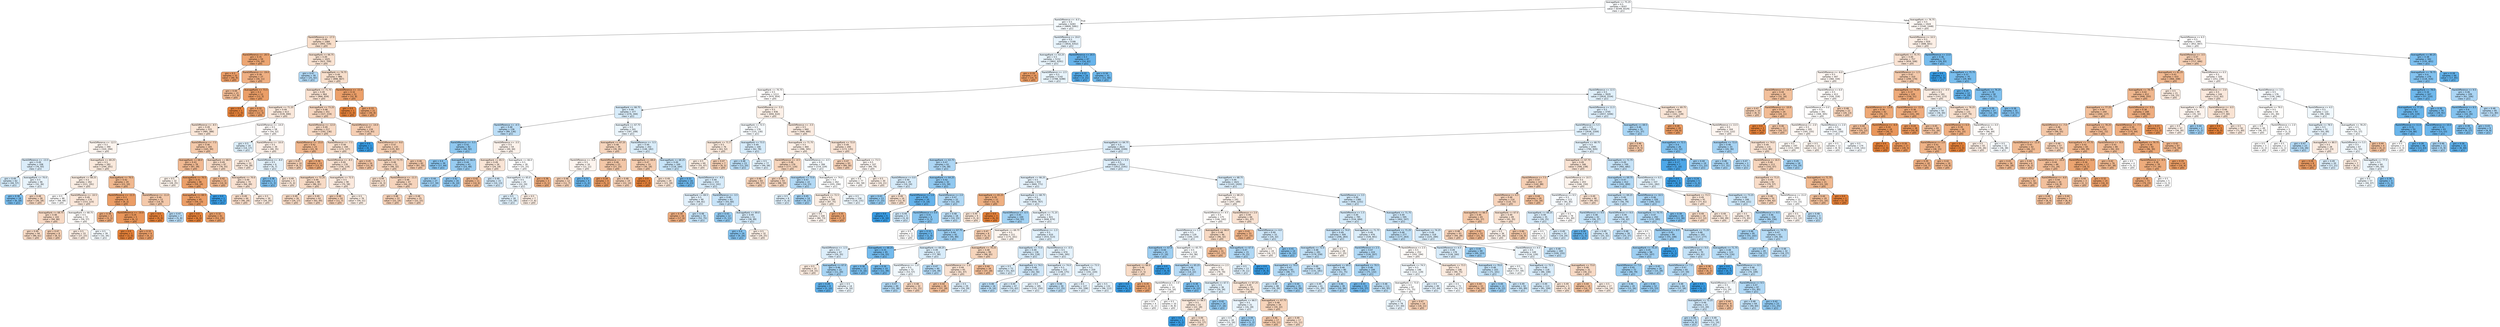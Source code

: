 digraph Tree {
node [shape=box, style="filled, rounded", color="black", fontname="helvetica"] ;
edge [fontname="helvetica"] ;
0 [label="AverageRank <= 75.25\ngini = 0.5\nsamples = 8207\nvalue = [6349, 6529]\nclass = y[1]", fillcolor="#fafcfe"] ;
1 [label="RankDifference <= -6.5\ngini = 0.5\nsamples = 6283\nvalue = [4809, 5081]\nclass = y[1]", fillcolor="#f4fafe"] ;
0 -> 1 [labeldistance=2.5, labelangle=45, headlabel="True"] ;
2 [label="RankDifference <= -17.5\ngini = 0.49\nsamples = 1084\nvalue = [993, 729]\nclass = y[0]", fillcolor="#f8deca"] ;
1 -> 2 ;
3 [label="RankDifference <= -20.5\ngini = 0.35\nsamples = 59\nvalue = [70, 20]\nclass = y[0]", fillcolor="#eca572"] ;
2 -> 3 ;
4 [label="gini = 0.3\nsamples = 32\nvalue = [40, 9]\nclass = y[0]", fillcolor="#eb9d66"] ;
3 -> 4 ;
5 [label="RankDifference <= -19.0\ngini = 0.39\nsamples = 27\nvalue = [30, 11]\nclass = y[0]", fillcolor="#efaf82"] ;
3 -> 5 ;
6 [label="gini = 0.44\nsamples = 15\nvalue = [17, 8]\nclass = y[0]", fillcolor="#f1bc96"] ;
5 -> 6 ;
7 [label="AverageRank <= 73.5\ngini = 0.3\nsamples = 12\nvalue = [13, 3]\nclass = y[0]", fillcolor="#eb9e67"] ;
5 -> 7 ;
8 [label="gini = 0.0\nsamples = 1\nvalue = [1, 0]\nclass = y[0]", fillcolor="#e58139"] ;
7 -> 8 ;
9 [label="gini = 0.32\nsamples = 11\nvalue = [12, 3]\nclass = y[0]", fillcolor="#eca06a"] ;
7 -> 9 ;
10 [label="AverageRank <= 66.75\ngini = 0.49\nsamples = 1025\nvalue = [923, 709]\nclass = y[0]", fillcolor="#f9e2d1"] ;
2 -> 10 ;
11 [label="gini = 0.47\nsamples = 39\nvalue = [25, 42]\nclass = y[1]", fillcolor="#afd7f4"] ;
10 -> 11 ;
12 [label="AverageRank <= 74.75\ngini = 0.49\nsamples = 986\nvalue = [898, 667]\nclass = y[0]", fillcolor="#f8dfcc"] ;
10 -> 12 ;
13 [label="AverageRank <= 71.75\ngini = 0.49\nsamples = 964\nvalue = [866, 659]\nclass = y[0]", fillcolor="#f9e1d0"] ;
12 -> 13 ;
14 [label="AverageRank <= 71.25\ngini = 0.49\nsamples = 613\nvalue = [539, 440]\nclass = y[0]", fillcolor="#fae8db"] ;
13 -> 14 ;
15 [label="RankDifference <= -8.5\ngini = 0.49\nsamples = 555\nvalue = [485, 388]\nclass = y[0]", fillcolor="#fae6d7"] ;
14 -> 15 ;
16 [label="RankDifference <= -12.5\ngini = 0.5\nsamples = 390\nvalue = [320, 294]\nclass = y[0]", fillcolor="#fdf5ef"] ;
15 -> 16 ;
17 [label="RankDifference <= -13.5\ngini = 0.49\nsamples = 108\nvalue = [76, 93]\nclass = y[1]", fillcolor="#dbedfa"] ;
16 -> 17 ;
18 [label="gini = 0.49\nsamples = 62\nvalue = [44, 57]\nclass = y[1]", fillcolor="#d2e9f9"] ;
17 -> 18 ;
19 [label="AverageRank <= 70.0\ngini = 0.5\nsamples = 46\nvalue = [32, 36]\nclass = y[1]", fillcolor="#e9f4fc"] ;
17 -> 19 ;
20 [label="gini = 0.38\nsamples = 18\nvalue = [6, 18]\nclass = y[1]", fillcolor="#7bbeee"] ;
19 -> 20 ;
21 [label="gini = 0.48\nsamples = 28\nvalue = [26, 18]\nclass = y[0]", fillcolor="#f7d8c2"] ;
19 -> 21 ;
22 [label="AverageRank <= 69.25\ngini = 0.5\nsamples = 282\nvalue = [244, 201]\nclass = y[0]", fillcolor="#fae9dc"] ;
16 -> 22 ;
23 [label="AverageRank <= 68.25\ngini = 0.5\nsamples = 262\nvalue = [221, 191]\nclass = y[0]", fillcolor="#fbeee4"] ;
22 -> 23 ;
24 [label="gini = 0.5\nsamples = 88\nvalue = [68, 68]\nclass = y[0]", fillcolor="#ffffff"] ;
23 -> 24 ;
25 [label="RankDifference <= -10.5\ngini = 0.49\nsamples = 174\nvalue = [153, 123]\nclass = y[0]", fillcolor="#fae6d8"] ;
23 -> 25 ;
26 [label="AverageRank <= 68.75\ngini = 0.48\nsamples = 102\nvalue = [94, 66]\nclass = y[0]", fillcolor="#f7d9c4"] ;
25 -> 26 ;
27 [label="gini = 0.49\nsamples = 94\nvalue = [86, 61]\nclass = y[0]", fillcolor="#f7dac5"] ;
26 -> 27 ;
28 [label="gini = 0.47\nsamples = 8\nvalue = [8, 5]\nclass = y[0]", fillcolor="#f5d0b5"] ;
26 -> 28 ;
29 [label="AverageRank <= 68.75\ngini = 0.5\nsamples = 72\nvalue = [59, 57]\nclass = y[0]", fillcolor="#fefbf8"] ;
25 -> 29 ;
30 [label="gini = 0.5\nsamples = 33\nvalue = [27, 23]\nclass = y[0]", fillcolor="#fbece2"] ;
29 -> 30 ;
31 [label="gini = 0.5\nsamples = 39\nvalue = [32, 34]\nclass = y[1]", fillcolor="#f3f9fd"] ;
29 -> 31 ;
32 [label="AverageRank <= 70.5\ngini = 0.42\nsamples = 20\nvalue = [23, 10]\nclass = y[0]", fillcolor="#f0b88f"] ;
22 -> 32 ;
33 [label="RankDifference <= -11.5\ngini = 0.3\nsamples = 8\nvalue = [9, 2]\nclass = y[0]", fillcolor="#eb9d65"] ;
32 -> 33 ;
34 [label="gini = 0.38\nsamples = 3\nvalue = [3, 1]\nclass = y[0]", fillcolor="#eeab7b"] ;
33 -> 34 ;
35 [label="RankDifference <= -10.0\ngini = 0.24\nsamples = 5\nvalue = [6, 1]\nclass = y[0]", fillcolor="#e9965a"] ;
33 -> 35 ;
36 [label="gini = 0.0\nsamples = 1\nvalue = [2, 0]\nclass = y[0]", fillcolor="#e58139"] ;
35 -> 36 ;
37 [label="gini = 0.32\nsamples = 4\nvalue = [4, 1]\nclass = y[0]", fillcolor="#eca06a"] ;
35 -> 37 ;
38 [label="RankDifference <= -11.0\ngini = 0.46\nsamples = 12\nvalue = [14, 8]\nclass = y[0]", fillcolor="#f4c9aa"] ;
32 -> 38 ;
39 [label="gini = 0.0\nsamples = 5\nvalue = [9, 0]\nclass = y[0]", fillcolor="#e58139"] ;
38 -> 39 ;
40 [label="gini = 0.47\nsamples = 7\nvalue = [5, 8]\nclass = y[1]", fillcolor="#b5daf5"] ;
38 -> 40 ;
41 [label="RankDifference <= -7.5\ngini = 0.46\nsamples = 165\nvalue = [165, 94]\nclass = y[0]", fillcolor="#f4c9aa"] ;
15 -> 41 ;
42 [label="AverageRank <= 68.0\ngini = 0.43\nsamples = 78\nvalue = [87, 39]\nclass = y[0]", fillcolor="#f1b992"] ;
41 -> 42 ;
43 [label="gini = 0.5\nsamples = 32\nvalue = [28, 25]\nclass = y[0]", fillcolor="#fcf2ea"] ;
42 -> 43 ;
44 [label="AverageRank <= 70.5\ngini = 0.31\nsamples = 46\nvalue = [59, 14]\nclass = y[0]", fillcolor="#eb9f68"] ;
42 -> 44 ;
45 [label="AverageRank <= 69.5\ngini = 0.3\nsamples = 45\nvalue = [59, 13]\nclass = y[0]", fillcolor="#eb9d65"] ;
44 -> 45 ;
46 [label="gini = 0.0\nsamples = 4\nvalue = [6, 0]\nclass = y[0]", fillcolor="#e58139"] ;
45 -> 46 ;
47 [label="gini = 0.32\nsamples = 41\nvalue = [53, 13]\nclass = y[0]", fillcolor="#eba06a"] ;
45 -> 47 ;
48 [label="gini = 0.0\nsamples = 1\nvalue = [0, 1]\nclass = y[1]", fillcolor="#399de5"] ;
44 -> 48 ;
49 [label="AverageRank <= 68.5\ngini = 0.49\nsamples = 87\nvalue = [78, 55]\nclass = y[0]", fillcolor="#f7dac5"] ;
41 -> 49 ;
50 [label="gini = 0.42\nsamples = 13\nvalue = [14, 6]\nclass = y[0]", fillcolor="#f0b78e"] ;
49 -> 50 ;
51 [label="AverageRank <= 70.0\ngini = 0.49\nsamples = 74\nvalue = [64, 49]\nclass = y[0]", fillcolor="#f9e1d1"] ;
49 -> 51 ;
52 [label="gini = 0.49\nsamples = 44\nvalue = [40, 29]\nclass = y[0]", fillcolor="#f8dcc9"] ;
51 -> 52 ;
53 [label="gini = 0.5\nsamples = 30\nvalue = [24, 20]\nclass = y[0]", fillcolor="#fbeade"] ;
51 -> 53 ;
54 [label="RankDifference <= -14.0\ngini = 0.5\nsamples = 58\nvalue = [54, 52]\nclass = y[0]", fillcolor="#fefaf8"] ;
14 -> 54 ;
55 [label="gini = 0.5\nsamples = 19\nvalue = [14, 17]\nclass = y[1]", fillcolor="#dceefa"] ;
54 -> 55 ;
56 [label="RankDifference <= -10.0\ngini = 0.5\nsamples = 39\nvalue = [40, 35]\nclass = y[0]", fillcolor="#fcefe6"] ;
54 -> 56 ;
57 [label="gini = 0.5\nsamples = 33\nvalue = [34, 28]\nclass = y[0]", fillcolor="#fae9dc"] ;
56 -> 57 ;
58 [label="RankDifference <= -8.0\ngini = 0.5\nsamples = 6\nvalue = [6, 7]\nclass = y[1]", fillcolor="#e3f1fb"] ;
56 -> 58 ;
59 [label="gini = 0.38\nsamples = 2\nvalue = [1, 3]\nclass = y[1]", fillcolor="#7bbeee"] ;
58 -> 59 ;
60 [label="gini = 0.49\nsamples = 4\nvalue = [5, 4]\nclass = y[0]", fillcolor="#fae6d7"] ;
58 -> 60 ;
61 [label="AverageRank <= 73.25\ngini = 0.48\nsamples = 351\nvalue = [327, 219]\nclass = y[0]", fillcolor="#f6d5be"] ;
13 -> 61 ;
62 [label="RankDifference <= -12.0\ngini = 0.49\nsamples = 217\nvalue = [192, 136]\nclass = y[0]", fillcolor="#f7dac5"] ;
61 -> 62 ;
63 [label="RankDifference <= -15.0\ngini = 0.42\nsamples = 23\nvalue = [21, 9]\nclass = y[0]", fillcolor="#f0b78e"] ;
62 -> 63 ;
64 [label="gini = 0.47\nsamples = 10\nvalue = [8, 5]\nclass = y[0]", fillcolor="#f5d0b5"] ;
63 -> 64 ;
65 [label="gini = 0.36\nsamples = 13\nvalue = [13, 4]\nclass = y[0]", fillcolor="#eda876"] ;
63 -> 65 ;
66 [label="RankDifference <= -7.5\ngini = 0.49\nsamples = 194\nvalue = [171, 127]\nclass = y[0]", fillcolor="#f8dfcc"] ;
62 -> 66 ;
67 [label="RankDifference <= -8.5\ngini = 0.49\nsamples = 178\nvalue = [156, 119]\nclass = y[0]", fillcolor="#f9e1d0"] ;
66 -> 67 ;
68 [label="AverageRank <= 72.25\ngini = 0.49\nsamples = 88\nvalue = [86, 61]\nclass = y[0]", fillcolor="#f7dac5"] ;
67 -> 68 ;
69 [label="gini = 0.49\nsamples = 26\nvalue = [24, 17]\nclass = y[0]", fillcolor="#f7dac5"] ;
68 -> 69 ;
70 [label="gini = 0.49\nsamples = 62\nvalue = [62, 44]\nclass = y[0]", fillcolor="#f7dac6"] ;
68 -> 70 ;
71 [label="AverageRank <= 72.5\ngini = 0.5\nsamples = 90\nvalue = [70, 58]\nclass = y[0]", fillcolor="#fbe9dd"] ;
67 -> 71 ;
72 [label="gini = 0.48\nsamples = 14\nvalue = [11, 7]\nclass = y[0]", fillcolor="#f6d1b7"] ;
71 -> 72 ;
73 [label="gini = 0.5\nsamples = 76\nvalue = [59, 51]\nclass = y[0]", fillcolor="#fbeee4"] ;
71 -> 73 ;
74 [label="gini = 0.45\nsamples = 16\nvalue = [15, 8]\nclass = y[0]", fillcolor="#f3c4a3"] ;
66 -> 74 ;
75 [label="RankDifference <= -14.0\ngini = 0.47\nsamples = 134\nvalue = [135, 83]\nclass = y[0]", fillcolor="#f5ceb3"] ;
61 -> 75 ;
76 [label="gini = 0.0\nsamples = 1\nvalue = [0, 1]\nclass = y[1]", fillcolor="#399de5"] ;
75 -> 76 ;
77 [label="RankDifference <= -9.0\ngini = 0.47\nsamples = 133\nvalue = [135, 82]\nclass = y[0]", fillcolor="#f5ceb1"] ;
75 -> 77 ;
78 [label="AverageRank <= 73.75\ngini = 0.48\nsamples = 51\nvalue = [48, 32]\nclass = y[0]", fillcolor="#f6d5bd"] ;
77 -> 78 ;
79 [label="gini = 0.49\nsamples = 4\nvalue = [4, 3]\nclass = y[0]", fillcolor="#f8e0ce"] ;
78 -> 79 ;
80 [label="RankDifference <= -11.5\ngini = 0.48\nsamples = 47\nvalue = [44, 29]\nclass = y[0]", fillcolor="#f6d4bc"] ;
78 -> 80 ;
81 [label="gini = 0.48\nsamples = 22\nvalue = [22, 14]\nclass = y[0]", fillcolor="#f6d1b7"] ;
80 -> 81 ;
82 [label="gini = 0.48\nsamples = 25\nvalue = [22, 15]\nclass = y[0]", fillcolor="#f7d7c0"] ;
80 -> 82 ;
83 [label="gini = 0.46\nsamples = 82\nvalue = [87, 50]\nclass = y[0]", fillcolor="#f4c9ab"] ;
77 -> 83 ;
84 [label="RankDifference <= -11.0\ngini = 0.32\nsamples = 22\nvalue = [32, 8]\nclass = y[0]", fillcolor="#eca06a"] ;
12 -> 84 ;
85 [label="gini = 0.0\nsamples = 1\nvalue = [2, 0]\nclass = y[0]", fillcolor="#e58139"] ;
84 -> 85 ;
86 [label="gini = 0.33\nsamples = 21\nvalue = [30, 8]\nclass = y[0]", fillcolor="#eca36e"] ;
84 -> 86 ;
87 [label="RankDifference <= 19.0\ngini = 0.5\nsamples = 5199\nvalue = [3816, 4352]\nclass = y[1]", fillcolor="#e7f3fc"] ;
1 -> 87 ;
88 [label="AverageRank <= 63.25\ngini = 0.5\nsamples = 5152\nvalue = [3802, 4291]\nclass = y[1]", fillcolor="#e8f4fc"] ;
87 -> 88 ;
89 [label="gini = 0.29\nsamples = 10\nvalue = [14, 3]\nclass = y[0]", fillcolor="#eb9c63"] ;
88 -> 89 ;
90 [label="RankDifference <= -2.5\ngini = 0.5\nsamples = 5142\nvalue = [3788, 4288]\nclass = y[1]", fillcolor="#e8f4fc"] ;
88 -> 90 ;
91 [label="AverageRank <= 70.75\ngini = 0.5\nsamples = 1213\nvalue = [970, 954]\nclass = y[0]", fillcolor="#fffdfc"] ;
90 -> 91 ;
92 [label="AverageRank <= 66.75\ngini = 0.49\nsamples = 377\nvalue = [276, 344]\nclass = y[1]", fillcolor="#d8ecfa"] ;
91 -> 92 ;
93 [label="RankDifference <= -4.5\ngini = 0.48\nsamples = 136\nvalue = [89, 136]\nclass = y[1]", fillcolor="#bbddf6"] ;
92 -> 93 ;
94 [label="RankDifference <= -5.5\ngini = 0.42\nsamples = 82\nvalue = [40, 92]\nclass = y[1]", fillcolor="#8fc8f0"] ;
93 -> 94 ;
95 [label="gini = 0.4\nsamples = 39\nvalue = [17, 44]\nclass = y[1]", fillcolor="#86c3ef"] ;
94 -> 95 ;
96 [label="AverageRank <= 66.0\ngini = 0.44\nsamples = 43\nvalue = [23, 48]\nclass = y[1]", fillcolor="#98ccf1"] ;
94 -> 96 ;
97 [label="gini = 0.44\nsamples = 27\nvalue = [17, 34]\nclass = y[1]", fillcolor="#9ccef2"] ;
96 -> 97 ;
98 [label="gini = 0.42\nsamples = 16\nvalue = [6, 14]\nclass = y[1]", fillcolor="#8ec7f0"] ;
96 -> 98 ;
99 [label="RankDifference <= -3.5\ngini = 0.5\nsamples = 54\nvalue = [49, 44]\nclass = y[0]", fillcolor="#fcf2eb"] ;
93 -> 99 ;
100 [label="AverageRank <= 65.5\ngini = 0.49\nsamples = 26\nvalue = [24, 19]\nclass = y[0]", fillcolor="#fae5d6"] ;
99 -> 100 ;
101 [label="gini = 0.42\nsamples = 11\nvalue = [14, 6]\nclass = y[0]", fillcolor="#f0b78e"] ;
100 -> 101 ;
102 [label="gini = 0.49\nsamples = 15\nvalue = [10, 13]\nclass = y[1]", fillcolor="#d1e8f9"] ;
100 -> 102 ;
103 [label="AverageRank <= 66.0\ngini = 0.5\nsamples = 28\nvalue = [25, 25]\nclass = y[0]", fillcolor="#ffffff"] ;
99 -> 103 ;
104 [label="AverageRank <= 65.0\ngini = 0.5\nsamples = 25\nvalue = [22, 24]\nclass = y[1]", fillcolor="#eff7fd"] ;
103 -> 104 ;
105 [label="gini = 0.5\nsamples = 18\nvalue = [15, 18]\nclass = y[1]", fillcolor="#deeffb"] ;
104 -> 105 ;
106 [label="gini = 0.5\nsamples = 7\nvalue = [7, 6]\nclass = y[0]", fillcolor="#fbede3"] ;
104 -> 106 ;
107 [label="gini = 0.38\nsamples = 3\nvalue = [3, 1]\nclass = y[0]", fillcolor="#eeab7b"] ;
103 -> 107 ;
108 [label="AverageRank <= 67.75\ngini = 0.5\nsamples = 241\nvalue = [187, 208]\nclass = y[1]", fillcolor="#ebf5fc"] ;
92 -> 108 ;
109 [label="AverageRank <= 67.25\ngini = 0.48\nsamples = 39\nvalue = [39, 26]\nclass = y[0]", fillcolor="#f6d5bd"] ;
108 -> 109 ;
110 [label="RankDifference <= -5.0\ngini = 0.5\nsamples = 16\nvalue = [12, 11]\nclass = y[0]", fillcolor="#fdf5ef"] ;
109 -> 110 ;
111 [label="gini = 0.48\nsamples = 12\nvalue = [11, 7]\nclass = y[0]", fillcolor="#f6d1b7"] ;
110 -> 111 ;
112 [label="gini = 0.32\nsamples = 4\nvalue = [1, 4]\nclass = y[1]", fillcolor="#6ab6ec"] ;
110 -> 112 ;
113 [label="RankDifference <= -4.0\ngini = 0.46\nsamples = 23\nvalue = [27, 15]\nclass = y[0]", fillcolor="#f3c7a7"] ;
109 -> 113 ;
114 [label="gini = 0.28\nsamples = 4\nvalue = [5, 1]\nclass = y[0]", fillcolor="#ea9a61"] ;
113 -> 114 ;
115 [label="gini = 0.48\nsamples = 19\nvalue = [22, 14]\nclass = y[0]", fillcolor="#f6d1b7"] ;
113 -> 115 ;
116 [label="RankDifference <= -5.5\ngini = 0.49\nsamples = 202\nvalue = [148, 182]\nclass = y[1]", fillcolor="#daedfa"] ;
108 -> 116 ;
117 [label="AverageRank <= 69.0\ngini = 0.47\nsamples = 33\nvalue = [30, 18]\nclass = y[0]", fillcolor="#f5cdb0"] ;
116 -> 117 ;
118 [label="gini = 0.0\nsamples = 4\nvalue = [7, 0]\nclass = y[0]", fillcolor="#e58139"] ;
117 -> 118 ;
119 [label="gini = 0.49\nsamples = 29\nvalue = [23, 18]\nclass = y[0]", fillcolor="#f9e4d4"] ;
117 -> 119 ;
120 [label="AverageRank <= 68.25\ngini = 0.49\nsamples = 169\nvalue = [118, 164]\nclass = y[1]", fillcolor="#c7e4f8"] ;
116 -> 120 ;
121 [label="gini = 0.33\nsamples = 16\nvalue = [6, 23]\nclass = y[1]", fillcolor="#6db7ec"] ;
120 -> 121 ;
122 [label="RankDifference <= -4.5\ngini = 0.49\nsamples = 153\nvalue = [112, 141]\nclass = y[1]", fillcolor="#d6ebfa"] ;
120 -> 122 ;
123 [label="AverageRank <= 69.5\ngini = 0.5\nsamples = 90\nvalue = [69, 81]\nclass = y[1]", fillcolor="#e2f0fb"] ;
122 -> 123 ;
124 [label="gini = 0.39\nsamples = 16\nvalue = [17, 6]\nclass = y[0]", fillcolor="#eead7f"] ;
123 -> 124 ;
125 [label="gini = 0.48\nsamples = 74\nvalue = [52, 75]\nclass = y[1]", fillcolor="#c2e1f7"] ;
123 -> 125 ;
126 [label="RankDifference <= -3.5\ngini = 0.49\nsamples = 63\nvalue = [43, 60]\nclass = y[1]", fillcolor="#c7e3f8"] ;
122 -> 126 ;
127 [label="gini = 0.43\nsamples = 12\nvalue = [5, 11]\nclass = y[1]", fillcolor="#93caf1"] ;
126 -> 127 ;
128 [label="AverageRank <= 69.0\ngini = 0.49\nsamples = 51\nvalue = [38, 49]\nclass = y[1]", fillcolor="#d3e9f9"] ;
126 -> 128 ;
129 [label="gini = 0.4\nsamples = 19\nvalue = [9, 24]\nclass = y[1]", fillcolor="#83c2ef"] ;
128 -> 129 ;
130 [label="gini = 0.5\nsamples = 32\nvalue = [29, 25]\nclass = y[0]", fillcolor="#fbeee4"] ;
128 -> 130 ;
131 [label="RankDifference <= -5.5\ngini = 0.5\nsamples = 836\nvalue = [694, 610]\nclass = y[0]", fillcolor="#fcf0e7"] ;
91 -> 131 ;
132 [label="AverageRank <= 72.5\ngini = 0.5\nsamples = 176\nvalue = [125, 130]\nclass = y[1]", fillcolor="#f7fbfe"] ;
131 -> 132 ;
133 [label="AverageRank <= 71.5\ngini = 0.5\nsamples = 76\nvalue = [63, 52]\nclass = y[0]", fillcolor="#fae9dc"] ;
132 -> 133 ;
134 [label="gini = 0.5\nsamples = 69\nvalue = [55, 47]\nclass = y[0]", fillcolor="#fbede2"] ;
133 -> 134 ;
135 [label="gini = 0.47\nsamples = 7\nvalue = [8, 5]\nclass = y[0]", fillcolor="#f5d0b5"] ;
133 -> 135 ;
136 [label="AverageRank <= 73.5\ngini = 0.49\nsamples = 100\nvalue = [62, 78]\nclass = y[1]", fillcolor="#d6ebfa"] ;
132 -> 136 ;
137 [label="gini = 0.48\nsamples = 23\nvalue = [13, 20]\nclass = y[1]", fillcolor="#baddf6"] ;
136 -> 137 ;
138 [label="gini = 0.5\nsamples = 77\nvalue = [49, 58]\nclass = y[1]", fillcolor="#e0f0fb"] ;
136 -> 138 ;
139 [label="RankDifference <= -3.5\ngini = 0.5\nsamples = 660\nvalue = [569, 480]\nclass = y[0]", fillcolor="#fbebe0"] ;
131 -> 139 ;
140 [label="AverageRank <= 71.75\ngini = 0.5\nsamples = 460\nvalue = [396, 345]\nclass = y[0]", fillcolor="#fcefe5"] ;
139 -> 140 ;
141 [label="RankDifference <= -4.5\ngini = 0.48\nsamples = 176\nvalue = [177, 116]\nclass = y[0]", fillcolor="#f6d4bb"] ;
140 -> 141 ;
142 [label="gini = 0.48\nsamples = 83\nvalue = [89, 57]\nclass = y[0]", fillcolor="#f6d2b8"] ;
141 -> 142 ;
143 [label="gini = 0.48\nsamples = 93\nvalue = [88, 59]\nclass = y[0]", fillcolor="#f6d5be"] ;
141 -> 143 ;
144 [label="RankDifference <= -4.5\ngini = 0.5\nsamples = 284\nvalue = [219, 229]\nclass = y[1]", fillcolor="#f6fbfe"] ;
140 -> 144 ;
145 [label="AverageRank <= 73.0\ngini = 0.47\nsamples = 22\nvalue = [14, 23]\nclass = y[1]", fillcolor="#b2d9f5"] ;
144 -> 145 ;
146 [label="gini = 0.5\nsamples = 8\nvalue = [5, 6]\nclass = y[1]", fillcolor="#deeffb"] ;
145 -> 146 ;
147 [label="gini = 0.45\nsamples = 14\nvalue = [9, 17]\nclass = y[1]", fillcolor="#a2d1f3"] ;
145 -> 147 ;
148 [label="AverageRank <= 74.0\ngini = 0.5\nsamples = 262\nvalue = [205, 206]\nclass = y[1]", fillcolor="#feffff"] ;
144 -> 148 ;
149 [label="AverageRank <= 72.5\ngini = 0.5\nsamples = 106\nvalue = [87, 75]\nclass = y[0]", fillcolor="#fbeee4"] ;
148 -> 149 ;
150 [label="gini = 0.5\nsamples = 100\nvalue = [80, 73]\nclass = y[0]", fillcolor="#fdf4ee"] ;
149 -> 150 ;
151 [label="gini = 0.35\nsamples = 6\nvalue = [7, 2]\nclass = y[0]", fillcolor="#eca572"] ;
149 -> 151 ;
152 [label="gini = 0.5\nsamples = 156\nvalue = [118, 131]\nclass = y[1]", fillcolor="#ebf5fc"] ;
148 -> 152 ;
153 [label="AverageRank <= 72.0\ngini = 0.49\nsamples = 200\nvalue = [173, 135]\nclass = y[0]", fillcolor="#f9e3d4"] ;
139 -> 153 ;
154 [label="gini = 0.47\nsamples = 93\nvalue = [89, 56]\nclass = y[0]", fillcolor="#f5d0b6"] ;
153 -> 154 ;
155 [label="AverageRank <= 73.5\ngini = 0.5\nsamples = 107\nvalue = [84, 79]\nclass = y[0]", fillcolor="#fdf7f3"] ;
153 -> 155 ;
156 [label="gini = 0.5\nsamples = 77\nvalue = [60, 58]\nclass = y[0]", fillcolor="#fefbf8"] ;
155 -> 156 ;
157 [label="gini = 0.5\nsamples = 30\nvalue = [24, 21]\nclass = y[0]", fillcolor="#fcefe6"] ;
155 -> 157 ;
158 [label="RankDifference <= 12.5\ngini = 0.5\nsamples = 3929\nvalue = [2818, 3334]\nclass = y[1]", fillcolor="#e0f0fb"] ;
90 -> 158 ;
159 [label="RankDifference <= 11.5\ngini = 0.5\nsamples = 3745\nvalue = [2657, 3206]\nclass = y[1]", fillcolor="#ddeefb"] ;
158 -> 159 ;
160 [label="RankDifference <= 5.5\ngini = 0.5\nsamples = 3710\nvalue = [2636, 3169]\nclass = y[1]", fillcolor="#deeffb"] ;
159 -> 160 ;
161 [label="AverageRank <= 64.75\ngini = 0.5\nsamples = 2615\nvalue = [1846, 2249]\nclass = y[1]", fillcolor="#dcedfa"] ;
160 -> 161 ;
162 [label="AverageRank <= 63.75\ngini = 0.47\nsamples = 61\nvalue = [34, 58]\nclass = y[1]", fillcolor="#add6f4"] ;
161 -> 162 ;
163 [label="RankDifference <= 0.0\ngini = 0.49\nsamples = 29\nvalue = [19, 24]\nclass = y[1]", fillcolor="#d6ebfa"] ;
162 -> 163 ;
164 [label="gini = 0.43\nsamples = 13\nvalue = [7, 15]\nclass = y[1]", fillcolor="#95cbf1"] ;
163 -> 164 ;
165 [label="gini = 0.49\nsamples = 16\nvalue = [12, 9]\nclass = y[0]", fillcolor="#f8e0ce"] ;
163 -> 165 ;
166 [label="AverageRank <= 64.25\ngini = 0.42\nsamples = 32\nvalue = [15, 34]\nclass = y[1]", fillcolor="#90c8f0"] ;
162 -> 166 ;
167 [label="RankDifference <= 1.0\ngini = 0.29\nsamples = 10\nvalue = [3, 14]\nclass = y[1]", fillcolor="#63b2eb"] ;
166 -> 167 ;
168 [label="gini = 0.0\nsamples = 5\nvalue = [0, 10]\nclass = y[1]", fillcolor="#399de5"] ;
167 -> 168 ;
169 [label="gini = 0.49\nsamples = 5\nvalue = [3, 4]\nclass = y[1]", fillcolor="#cee6f8"] ;
167 -> 169 ;
170 [label="RankDifference <= 2.0\ngini = 0.47\nsamples = 22\nvalue = [12, 20]\nclass = y[1]", fillcolor="#b0d8f5"] ;
166 -> 170 ;
171 [label="RankDifference <= 0.0\ngini = 0.41\nsamples = 4\nvalue = [2, 5]\nclass = y[1]", fillcolor="#88c4ef"] ;
170 -> 171 ;
172 [label="gini = 0.5\nsamples = 2\nvalue = [1, 1]\nclass = y[0]", fillcolor="#ffffff"] ;
171 -> 172 ;
173 [label="gini = 0.32\nsamples = 2\nvalue = [1, 4]\nclass = y[1]", fillcolor="#6ab6ec"] ;
171 -> 173 ;
174 [label="gini = 0.48\nsamples = 18\nvalue = [10, 15]\nclass = y[1]", fillcolor="#bddef6"] ;
170 -> 174 ;
175 [label="RankDifference <= 0.5\ngini = 0.5\nsamples = 2554\nvalue = [1812, 2191]\nclass = y[1]", fillcolor="#ddeefb"] ;
161 -> 175 ;
176 [label="AverageRank <= 66.25\ngini = 0.5\nsamples = 933\nvalue = [669, 771]\nclass = y[1]", fillcolor="#e5f2fc"] ;
175 -> 176 ;
177 [label="AverageRank <= 65.25\ngini = 0.39\nsamples = 12\nvalue = [11, 4]\nclass = y[0]", fillcolor="#eeaf81"] ;
176 -> 177 ;
178 [label="gini = 0.49\nsamples = 9\nvalue = [5, 4]\nclass = y[0]", fillcolor="#fae6d7"] ;
177 -> 178 ;
179 [label="gini = 0.0\nsamples = 3\nvalue = [6, 0]\nclass = y[0]", fillcolor="#e58139"] ;
177 -> 179 ;
180 [label="AverageRank <= 68.75\ngini = 0.5\nsamples = 921\nvalue = [658, 767]\nclass = y[1]", fillcolor="#e3f1fb"] ;
176 -> 180 ;
181 [label="RankDifference <= -0.5\ngini = 0.45\nsamples = 100\nvalue = [50, 93]\nclass = y[1]", fillcolor="#a3d2f3"] ;
180 -> 181 ;
182 [label="AverageRank <= 67.75\ngini = 0.44\nsamples = 92\nvalue = [45, 90]\nclass = y[1]", fillcolor="#9ccef2"] ;
181 -> 182 ;
183 [label="RankDifference <= -1.5\ngini = 0.5\nsamples = 47\nvalue = [29, 35]\nclass = y[1]", fillcolor="#ddeefb"] ;
182 -> 183 ;
184 [label="gini = 0.5\nsamples = 25\nvalue = [18, 15]\nclass = y[0]", fillcolor="#fbeade"] ;
183 -> 184 ;
185 [label="AverageRank <= 67.0\ngini = 0.46\nsamples = 22\nvalue = [11, 20]\nclass = y[1]", fillcolor="#a6d3f3"] ;
183 -> 185 ;
186 [label="gini = 0.28\nsamples = 8\nvalue = [2, 10]\nclass = y[1]", fillcolor="#61b1ea"] ;
185 -> 186 ;
187 [label="gini = 0.5\nsamples = 14\nvalue = [9, 10]\nclass = y[1]", fillcolor="#ebf5fc"] ;
185 -> 187 ;
188 [label="AverageRank <= 68.25\ngini = 0.35\nsamples = 45\nvalue = [16, 55]\nclass = y[1]", fillcolor="#73baed"] ;
182 -> 188 ;
189 [label="gini = 0.36\nsamples = 12\nvalue = [5, 16]\nclass = y[1]", fillcolor="#77bced"] ;
188 -> 189 ;
190 [label="gini = 0.34\nsamples = 33\nvalue = [11, 39]\nclass = y[1]", fillcolor="#71b9ec"] ;
188 -> 190 ;
191 [label="gini = 0.47\nsamples = 8\nvalue = [5, 3]\nclass = y[0]", fillcolor="#f5cdb0"] ;
181 -> 191 ;
192 [label="AverageRank <= 71.25\ngini = 0.5\nsamples = 821\nvalue = [608, 674]\nclass = y[1]", fillcolor="#ecf5fc"] ;
180 -> 192 ;
193 [label="AverageRank <= 69.75\ngini = 0.5\nsamples = 211\nvalue = [175, 161]\nclass = y[0]", fillcolor="#fdf5ef"] ;
192 -> 193 ;
194 [label="AverageRank <= 69.25\ngini = 0.49\nsamples = 112\nvalue = [77, 96]\nclass = y[1]", fillcolor="#d8ecfa"] ;
193 -> 194 ;
195 [label="RankDifference <= -1.0\ngini = 0.5\nsamples = 72\nvalue = [53, 57]\nclass = y[1]", fillcolor="#f1f8fd"] ;
194 -> 195 ;
196 [label="gini = 0.47\nsamples = 40\nvalue = [22, 36]\nclass = y[1]", fillcolor="#b2d9f5"] ;
195 -> 196 ;
197 [label="gini = 0.48\nsamples = 32\nvalue = [31, 21]\nclass = y[0]", fillcolor="#f7d6bf"] ;
195 -> 197 ;
198 [label="gini = 0.47\nsamples = 40\nvalue = [24, 39]\nclass = y[1]", fillcolor="#b3d9f5"] ;
194 -> 198 ;
199 [label="AverageRank <= 70.25\ngini = 0.48\nsamples = 99\nvalue = [98, 65]\nclass = y[0]", fillcolor="#f6d5bc"] ;
193 -> 199 ;
200 [label="RankDifference <= -1.0\ngini = 0.49\nsamples = 65\nvalue = [61, 47]\nclass = y[0]", fillcolor="#f9e2d2"] ;
199 -> 200 ;
201 [label="gini = 0.44\nsamples = 36\nvalue = [37, 18]\nclass = y[0]", fillcolor="#f2be99"] ;
200 -> 201 ;
202 [label="gini = 0.5\nsamples = 29\nvalue = [24, 29]\nclass = y[1]", fillcolor="#ddeefb"] ;
200 -> 202 ;
203 [label="gini = 0.44\nsamples = 34\nvalue = [37, 18]\nclass = y[0]", fillcolor="#f2be99"] ;
199 -> 203 ;
204 [label="RankDifference <= -1.5\ngini = 0.5\nsamples = 610\nvalue = [433, 513]\nclass = y[1]", fillcolor="#e0f0fb"] ;
192 -> 204 ;
205 [label="AverageRank <= 73.0\ngini = 0.49\nsamples = 136\nvalue = [93, 118]\nclass = y[1]", fillcolor="#d5eaf9"] ;
204 -> 205 ;
206 [label="gini = 0.5\nsamples = 73\nvalue = [51, 62]\nclass = y[1]", fillcolor="#dceefa"] ;
205 -> 206 ;
207 [label="AverageRank <= 74.5\ngini = 0.49\nsamples = 63\nvalue = [42, 56]\nclass = y[1]", fillcolor="#cee6f8"] ;
205 -> 207 ;
208 [label="gini = 0.48\nsamples = 16\nvalue = [9, 14]\nclass = y[1]", fillcolor="#b8dcf6"] ;
207 -> 208 ;
209 [label="gini = 0.49\nsamples = 47\nvalue = [33, 42]\nclass = y[1]", fillcolor="#d5eaf9"] ;
207 -> 209 ;
210 [label="RankDifference <= -0.5\ngini = 0.5\nsamples = 474\nvalue = [340, 395]\nclass = y[1]", fillcolor="#e3f1fb"] ;
204 -> 210 ;
211 [label="AverageRank <= 74.0\ngini = 0.5\nsamples = 215\nvalue = [149, 175]\nclass = y[1]", fillcolor="#e2f0fb"] ;
210 -> 211 ;
212 [label="gini = 0.5\nsamples = 185\nvalue = [132, 150]\nclass = y[1]", fillcolor="#e7f3fc"] ;
211 -> 212 ;
213 [label="gini = 0.48\nsamples = 30\nvalue = [17, 25]\nclass = y[1]", fillcolor="#c0e0f7"] ;
211 -> 213 ;
214 [label="AverageRank <= 73.5\ngini = 0.5\nsamples = 259\nvalue = [191, 220]\nclass = y[1]", fillcolor="#e5f2fc"] ;
210 -> 214 ;
215 [label="gini = 0.5\nsamples = 127\nvalue = [93, 108]\nclass = y[1]", fillcolor="#e4f1fb"] ;
214 -> 215 ;
216 [label="gini = 0.5\nsamples = 132\nvalue = [98, 112]\nclass = y[1]", fillcolor="#e6f3fc"] ;
214 -> 216 ;
217 [label="AverageRank <= 68.75\ngini = 0.49\nsamples = 1621\nvalue = [1143, 1420]\nclass = y[1]", fillcolor="#d8ecfa"] ;
175 -> 217 ;
218 [label="AverageRank <= 68.25\ngini = 0.5\nsamples = 241\nvalue = [207, 189]\nclass = y[0]", fillcolor="#fdf4ee"] ;
217 -> 218 ;
219 [label="RankDifference <= 4.5\ngini = 0.5\nsamples = 175\nvalue = [146, 142]\nclass = y[0]", fillcolor="#fefcfa"] ;
218 -> 219 ;
220 [label="RankDifference <= 1.5\ngini = 0.5\nsamples = 129\nvalue = [100, 110]\nclass = y[1]", fillcolor="#edf6fd"] ;
219 -> 220 ;
221 [label="AverageRank <= 67.0\ngini = 0.44\nsamples = 15\nvalue = [7, 14]\nclass = y[1]", fillcolor="#9ccef2"] ;
220 -> 221 ;
222 [label="AverageRank <= 66.0\ngini = 0.49\nsamples = 7\nvalue = [7, 5]\nclass = y[0]", fillcolor="#f8dbc6"] ;
221 -> 222 ;
223 [label="gini = 0.0\nsamples = 1\nvalue = [0, 3]\nclass = y[1]", fillcolor="#399de5"] ;
222 -> 223 ;
224 [label="gini = 0.35\nsamples = 6\nvalue = [7, 2]\nclass = y[0]", fillcolor="#eca572"] ;
222 -> 224 ;
225 [label="gini = 0.0\nsamples = 8\nvalue = [0, 9]\nclass = y[1]", fillcolor="#399de5"] ;
221 -> 225 ;
226 [label="AverageRank <= 65.75\ngini = 0.5\nsamples = 114\nvalue = [93, 96]\nclass = y[1]", fillcolor="#f9fcfe"] ;
220 -> 226 ;
227 [label="AverageRank <= 65.25\ngini = 0.48\nsamples = 23\nvalue = [14, 22]\nclass = y[1]", fillcolor="#b7dbf6"] ;
226 -> 227 ;
228 [label="RankDifference <= 3.0\ngini = 0.5\nsamples = 14\nvalue = [10, 10]\nclass = y[0]", fillcolor="#ffffff"] ;
227 -> 228 ;
229 [label="gini = 0.5\nsamples = 4\nvalue = [2, 2]\nclass = y[0]", fillcolor="#ffffff"] ;
228 -> 229 ;
230 [label="gini = 0.5\nsamples = 10\nvalue = [8, 8]\nclass = y[0]", fillcolor="#ffffff"] ;
228 -> 230 ;
231 [label="gini = 0.38\nsamples = 9\nvalue = [4, 12]\nclass = y[1]", fillcolor="#7bbeee"] ;
227 -> 231 ;
232 [label="RankDifference <= 2.5\ngini = 0.5\nsamples = 91\nvalue = [79, 74]\nclass = y[0]", fillcolor="#fdf7f2"] ;
226 -> 232 ;
233 [label="AverageRank <= 67.5\ngini = 0.5\nsamples = 36\nvalue = [29, 34]\nclass = y[1]", fillcolor="#e2f1fb"] ;
232 -> 233 ;
234 [label="AverageRank <= 66.5\ngini = 0.5\nsamples = 22\nvalue = [22, 18]\nclass = y[0]", fillcolor="#fae8db"] ;
233 -> 234 ;
235 [label="gini = 0.0\nsamples = 1\nvalue = [0, 1]\nclass = y[1]", fillcolor="#399de5"] ;
234 -> 235 ;
236 [label="gini = 0.49\nsamples = 21\nvalue = [22, 17]\nclass = y[0]", fillcolor="#f9e2d2"] ;
234 -> 236 ;
237 [label="gini = 0.42\nsamples = 14\nvalue = [7, 16]\nclass = y[1]", fillcolor="#90c8f0"] ;
233 -> 237 ;
238 [label="AverageRank <= 67.25\ngini = 0.49\nsamples = 55\nvalue = [50, 40]\nclass = y[0]", fillcolor="#fae6d7"] ;
232 -> 238 ;
239 [label="AverageRank <= 66.5\ngini = 0.5\nsamples = 21\nvalue = [16, 18]\nclass = y[1]", fillcolor="#e9f4fc"] ;
238 -> 239 ;
240 [label="gini = 0.5\nsamples = 18\nvalue = [15, 16]\nclass = y[1]", fillcolor="#f3f9fd"] ;
239 -> 240 ;
241 [label="gini = 0.44\nsamples = 3\nvalue = [1, 2]\nclass = y[1]", fillcolor="#9ccef2"] ;
239 -> 241 ;
242 [label="AverageRank <= 67.75\ngini = 0.48\nsamples = 34\nvalue = [34, 22]\nclass = y[0]", fillcolor="#f6d3b9"] ;
238 -> 242 ;
243 [label="gini = 0.46\nsamples = 17\nvalue = [19, 11]\nclass = y[0]", fillcolor="#f4caac"] ;
242 -> 243 ;
244 [label="gini = 0.49\nsamples = 17\nvalue = [15, 11]\nclass = y[0]", fillcolor="#f8ddca"] ;
242 -> 244 ;
245 [label="AverageRank <= 66.0\ngini = 0.48\nsamples = 46\nvalue = [46, 32]\nclass = y[0]", fillcolor="#f7d9c3"] ;
219 -> 245 ;
246 [label="gini = 0.43\nsamples = 31\nvalue = [37, 17]\nclass = y[0]", fillcolor="#f1bb94"] ;
245 -> 246 ;
247 [label="AverageRank <= 67.0\ngini = 0.47\nsamples = 15\nvalue = [9, 15]\nclass = y[1]", fillcolor="#b0d8f5"] ;
245 -> 247 ;
248 [label="gini = 0.5\nsamples = 13\nvalue = [9, 11]\nclass = y[1]", fillcolor="#dbedfa"] ;
247 -> 248 ;
249 [label="gini = 0.0\nsamples = 2\nvalue = [0, 4]\nclass = y[1]", fillcolor="#399de5"] ;
247 -> 249 ;
250 [label="RankDifference <= 2.0\ngini = 0.49\nsamples = 66\nvalue = [61, 47]\nclass = y[0]", fillcolor="#f9e2d2"] ;
218 -> 250 ;
251 [label="gini = 0.41\nsamples = 33\nvalue = [37, 15]\nclass = y[0]", fillcolor="#f0b489"] ;
250 -> 251 ;
252 [label="RankDifference <= 4.0\ngini = 0.49\nsamples = 33\nvalue = [24, 32]\nclass = y[1]", fillcolor="#cee6f8"] ;
250 -> 252 ;
253 [label="gini = 0.5\nsamples = 19\nvalue = [18, 17]\nclass = y[0]", fillcolor="#fef8f4"] ;
252 -> 253 ;
254 [label="gini = 0.41\nsamples = 14\nvalue = [6, 15]\nclass = y[1]", fillcolor="#88c4ef"] ;
252 -> 254 ;
255 [label="RankDifference <= 3.5\ngini = 0.49\nsamples = 1380\nvalue = [936, 1231]\nclass = y[1]", fillcolor="#d0e8f9"] ;
217 -> 255 ;
256 [label="RankDifference <= 1.5\ngini = 0.49\nsamples = 785\nvalue = [534, 684]\nclass = y[1]", fillcolor="#d4eaf9"] ;
255 -> 256 ;
257 [label="AverageRank <= 74.0\ngini = 0.49\nsamples = 309\nvalue = [206, 283]\nclass = y[1]", fillcolor="#c9e4f8"] ;
256 -> 257 ;
258 [label="AverageRank <= 72.0\ngini = 0.48\nsamples = 281\nvalue = [179, 258]\nclass = y[1]", fillcolor="#c2e1f7"] ;
257 -> 258 ;
259 [label="AverageRank <= 70.0\ngini = 0.47\nsamples = 83\nvalue = [48, 77]\nclass = y[1]", fillcolor="#b4daf5"] ;
258 -> 259 ;
260 [label="gini = 0.49\nsamples = 48\nvalue = [29, 39]\nclass = y[1]", fillcolor="#cce6f8"] ;
259 -> 260 ;
261 [label="gini = 0.44\nsamples = 35\nvalue = [19, 38]\nclass = y[1]", fillcolor="#9ccef2"] ;
259 -> 261 ;
262 [label="gini = 0.49\nsamples = 198\nvalue = [131, 181]\nclass = y[1]", fillcolor="#c8e4f8"] ;
258 -> 262 ;
263 [label="gini = 0.5\nsamples = 28\nvalue = [27, 25]\nclass = y[0]", fillcolor="#fdf6f0"] ;
257 -> 263 ;
264 [label="AverageRank <= 71.75\ngini = 0.49\nsamples = 476\nvalue = [328, 401]\nclass = y[1]", fillcolor="#dbedfa"] ;
256 -> 264 ;
265 [label="RankDifference <= 2.5\ngini = 0.47\nsamples = 224\nvalue = [126, 207]\nclass = y[1]", fillcolor="#b2d9f5"] ;
264 -> 265 ;
266 [label="AverageRank <= 69.5\ngini = 0.48\nsamples = 80\nvalue = [51, 75]\nclass = y[1]", fillcolor="#c0e0f7"] ;
265 -> 266 ;
267 [label="gini = 0.49\nsamples = 41\nvalue = [31, 39]\nclass = y[1]", fillcolor="#d6ebfa"] ;
266 -> 267 ;
268 [label="gini = 0.46\nsamples = 39\nvalue = [20, 36]\nclass = y[1]", fillcolor="#a7d3f3"] ;
266 -> 268 ;
269 [label="AverageRank <= 70.5\ngini = 0.46\nsamples = 144\nvalue = [75, 132]\nclass = y[1]", fillcolor="#aad5f4"] ;
265 -> 269 ;
270 [label="gini = 0.33\nsamples = 33\nvalue = [10, 37]\nclass = y[1]", fillcolor="#6fb7ec"] ;
269 -> 270 ;
271 [label="gini = 0.48\nsamples = 111\nvalue = [65, 95]\nclass = y[1]", fillcolor="#c0e0f7"] ;
269 -> 271 ;
272 [label="RankDifference <= 2.5\ngini = 0.5\nsamples = 252\nvalue = [202, 194]\nclass = y[0]", fillcolor="#fefaf7"] ;
264 -> 272 ;
273 [label="AverageRank <= 74.5\ngini = 0.5\nsamples = 146\nvalue = [112, 119]\nclass = y[1]", fillcolor="#f3f9fd"] ;
272 -> 273 ;
274 [label="AverageRank <= 73.0\ngini = 0.5\nsamples = 97\nvalue = [75, 75]\nclass = y[0]", fillcolor="#ffffff"] ;
273 -> 274 ;
275 [label="gini = 0.5\nsamples = 78\nvalue = [57, 64]\nclass = y[1]", fillcolor="#e9f4fc"] ;
274 -> 275 ;
276 [label="gini = 0.47\nsamples = 19\nvalue = [18, 11]\nclass = y[0]", fillcolor="#f5ceb2"] ;
274 -> 276 ;
277 [label="gini = 0.5\nsamples = 49\nvalue = [37, 44]\nclass = y[1]", fillcolor="#e0effb"] ;
273 -> 277 ;
278 [label="AverageRank <= 73.5\ngini = 0.5\nsamples = 106\nvalue = [90, 75]\nclass = y[0]", fillcolor="#fbeade"] ;
272 -> 278 ;
279 [label="gini = 0.5\nsamples = 73\nvalue = [54, 57]\nclass = y[1]", fillcolor="#f5fafe"] ;
278 -> 279 ;
280 [label="gini = 0.44\nsamples = 33\nvalue = [36, 18]\nclass = y[0]", fillcolor="#f2c09c"] ;
278 -> 280 ;
281 [label="AverageRank <= 71.75\ngini = 0.49\nsamples = 595\nvalue = [402, 547]\nclass = y[1]", fillcolor="#cbe5f8"] ;
255 -> 281 ;
282 [label="AverageRank <= 71.25\ngini = 0.48\nsamples = 277\nvalue = [177, 263]\nclass = y[1]", fillcolor="#bedff6"] ;
281 -> 282 ;
283 [label="RankDifference <= 4.5\ngini = 0.49\nsamples = 178\nvalue = [128, 160]\nclass = y[1]", fillcolor="#d7ebfa"] ;
282 -> 283 ;
284 [label="AverageRank <= 70.0\ngini = 0.48\nsamples = 103\nvalue = [71, 101]\nclass = y[1]", fillcolor="#c4e2f7"] ;
283 -> 284 ;
285 [label="gini = 0.44\nsamples = 11\nvalue = [6, 12]\nclass = y[1]", fillcolor="#9ccef2"] ;
284 -> 285 ;
286 [label="gini = 0.49\nsamples = 92\nvalue = [65, 89]\nclass = y[1]", fillcolor="#cae5f8"] ;
284 -> 286 ;
287 [label="gini = 0.5\nsamples = 75\nvalue = [57, 59]\nclass = y[1]", fillcolor="#f8fcfe"] ;
283 -> 287 ;
288 [label="gini = 0.44\nsamples = 99\nvalue = [49, 103]\nclass = y[1]", fillcolor="#97ccf1"] ;
282 -> 288 ;
289 [label="AverageRank <= 74.25\ngini = 0.49\nsamples = 318\nvalue = [225, 284]\nclass = y[1]", fillcolor="#d6ebfa"] ;
281 -> 289 ;
290 [label="RankDifference <= 4.5\ngini = 0.5\nsamples = 149\nvalue = [116, 129]\nclass = y[1]", fillcolor="#ebf5fc"] ;
289 -> 290 ;
291 [label="AverageRank <= 72.5\ngini = 0.49\nsamples = 118\nvalue = [86, 108]\nclass = y[1]", fillcolor="#d7ebfa"] ;
290 -> 291 ;
292 [label="gini = 0.49\nsamples = 113\nvalue = [81, 104]\nclass = y[1]", fillcolor="#d3e9f9"] ;
291 -> 292 ;
293 [label="gini = 0.49\nsamples = 5\nvalue = [5, 4]\nclass = y[0]", fillcolor="#fae6d7"] ;
291 -> 293 ;
294 [label="AverageRank <= 73.0\ngini = 0.48\nsamples = 31\nvalue = [30, 21]\nclass = y[0]", fillcolor="#f7d9c4"] ;
290 -> 294 ;
295 [label="gini = 0.44\nsamples = 14\nvalue = [14, 7]\nclass = y[0]", fillcolor="#f2c09c"] ;
294 -> 295 ;
296 [label="gini = 0.5\nsamples = 17\nvalue = [16, 14]\nclass = y[0]", fillcolor="#fcefe6"] ;
294 -> 296 ;
297 [label="gini = 0.48\nsamples = 169\nvalue = [109, 155]\nclass = y[1]", fillcolor="#c4e2f7"] ;
289 -> 297 ;
298 [label="AverageRank <= 68.75\ngini = 0.5\nsamples = 1095\nvalue = [790, 920]\nclass = y[1]", fillcolor="#e3f1fb"] ;
160 -> 298 ;
299 [label="AverageRank <= 67.75\ngini = 0.49\nsamples = 346\nvalue = [308, 238]\nclass = y[0]", fillcolor="#f9e2d2"] ;
298 -> 299 ;
300 [label="RankDifference <= 7.5\ngini = 0.47\nsamples = 143\nvalue = [142, 88]\nclass = y[0]", fillcolor="#f5cfb4"] ;
299 -> 300 ;
301 [label="RankDifference <= 6.5\ngini = 0.48\nsamples = 114\nvalue = [110, 72]\nclass = y[0]", fillcolor="#f6d3bb"] ;
300 -> 301 ;
302 [label="AverageRank <= 66.5\ngini = 0.46\nsamples = 65\nvalue = [65, 37]\nclass = y[0]", fillcolor="#f4c9aa"] ;
301 -> 302 ;
303 [label="gini = 0.48\nsamples = 43\nvalue = [44, 28]\nclass = y[0]", fillcolor="#f6d1b7"] ;
302 -> 303 ;
304 [label="gini = 0.42\nsamples = 22\nvalue = [21, 9]\nclass = y[0]", fillcolor="#f0b78e"] ;
302 -> 304 ;
305 [label="AverageRank <= 67.0\ngini = 0.49\nsamples = 49\nvalue = [45, 35]\nclass = y[0]", fillcolor="#f9e3d3"] ;
301 -> 305 ;
306 [label="gini = 0.5\nsamples = 36\nvalue = [29, 26]\nclass = y[0]", fillcolor="#fcf2eb"] ;
305 -> 306 ;
307 [label="gini = 0.46\nsamples = 13\nvalue = [16, 9]\nclass = y[0]", fillcolor="#f4c8a8"] ;
305 -> 307 ;
308 [label="gini = 0.44\nsamples = 29\nvalue = [32, 16]\nclass = y[0]", fillcolor="#f2c09c"] ;
300 -> 308 ;
309 [label="RankDifference <= 10.5\ngini = 0.5\nsamples = 203\nvalue = [166, 150]\nclass = y[0]", fillcolor="#fcf3ec"] ;
299 -> 309 ;
310 [label="RankDifference <= 9.5\ngini = 0.5\nsamples = 113\nvalue = [81, 85]\nclass = y[1]", fillcolor="#f6fafe"] ;
309 -> 310 ;
311 [label="AverageRank <= 68.25\ngini = 0.49\nsamples = 35\nvalue = [20, 25]\nclass = y[1]", fillcolor="#d7ebfa"] ;
310 -> 311 ;
312 [label="gini = 0.5\nsamples = 2\nvalue = [1, 1]\nclass = y[0]", fillcolor="#ffffff"] ;
311 -> 312 ;
313 [label="gini = 0.49\nsamples = 33\nvalue = [19, 24]\nclass = y[1]", fillcolor="#d6ebfa"] ;
311 -> 313 ;
314 [label="gini = 0.5\nsamples = 78\nvalue = [61, 60]\nclass = y[0]", fillcolor="#fffdfc"] ;
310 -> 314 ;
315 [label="gini = 0.49\nsamples = 90\nvalue = [85, 65]\nclass = y[0]", fillcolor="#f9e1d0"] ;
309 -> 315 ;
316 [label="AverageRank <= 72.75\ngini = 0.49\nsamples = 749\nvalue = [482, 682]\nclass = y[1]", fillcolor="#c5e2f7"] ;
298 -> 316 ;
317 [label="AverageRank <= 69.75\ngini = 0.47\nsamples = 412\nvalue = [241, 400]\nclass = y[1]", fillcolor="#b0d8f5"] ;
316 -> 317 ;
318 [label="AverageRank <= 69.25\ngini = 0.49\nsamples = 86\nvalue = [56, 79]\nclass = y[1]", fillcolor="#c5e2f7"] ;
317 -> 318 ;
319 [label="RankDifference <= 9.0\ngini = 0.48\nsamples = 42\nvalue = [26, 37]\nclass = y[1]", fillcolor="#c4e2f7"] ;
318 -> 319 ;
320 [label="gini = 0.28\nsamples = 6\nvalue = [1, 5]\nclass = y[1]", fillcolor="#61b1ea"] ;
319 -> 320 ;
321 [label="gini = 0.49\nsamples = 36\nvalue = [25, 32]\nclass = y[1]", fillcolor="#d4eaf9"] ;
319 -> 321 ;
322 [label="RankDifference <= 8.0\ngini = 0.49\nsamples = 44\nvalue = [30, 42]\nclass = y[1]", fillcolor="#c6e3f8"] ;
318 -> 322 ;
323 [label="gini = 0.48\nsamples = 39\nvalue = [25, 37]\nclass = y[1]", fillcolor="#bfdff7"] ;
322 -> 323 ;
324 [label="gini = 0.5\nsamples = 5\nvalue = [5, 5]\nclass = y[0]", fillcolor="#ffffff"] ;
322 -> 324 ;
325 [label="RankDifference <= 10.5\ngini = 0.46\nsamples = 326\nvalue = [185, 321]\nclass = y[1]", fillcolor="#abd5f4"] ;
317 -> 325 ;
326 [label="AverageRank <= 70.75\ngini = 0.47\nsamples = 292\nvalue = [172, 285]\nclass = y[1]", fillcolor="#b0d8f5"] ;
325 -> 326 ;
327 [label="RankDifference <= 8.5\ngini = 0.45\nsamples = 99\nvalue = [55, 108]\nclass = y[1]", fillcolor="#9ecff2"] ;
326 -> 327 ;
328 [label="AverageRank <= 70.25\ngini = 0.45\nsamples = 98\nvalue = [55, 107]\nclass = y[1]", fillcolor="#9fcff2"] ;
327 -> 328 ;
329 [label="RankDifference <= 7.0\ngini = 0.45\nsamples = 72\nvalue = [40, 79]\nclass = y[1]", fillcolor="#9dcff2"] ;
328 -> 329 ;
330 [label="gini = 0.46\nsamples = 20\nvalue = [15, 26]\nclass = y[1]", fillcolor="#abd6f4"] ;
329 -> 330 ;
331 [label="gini = 0.44\nsamples = 52\nvalue = [25, 53]\nclass = y[1]", fillcolor="#96cbf1"] ;
329 -> 331 ;
332 [label="gini = 0.45\nsamples = 26\nvalue = [15, 28]\nclass = y[1]", fillcolor="#a3d2f3"] ;
328 -> 332 ;
333 [label="gini = 0.0\nsamples = 1\nvalue = [0, 1]\nclass = y[1]", fillcolor="#399de5"] ;
327 -> 333 ;
334 [label="AverageRank <= 71.25\ngini = 0.48\nsamples = 193\nvalue = [117, 177]\nclass = y[1]", fillcolor="#bcdef6"] ;
326 -> 334 ;
335 [label="RankDifference <= 9.0\ngini = 0.49\nsamples = 70\nvalue = [43, 61]\nclass = y[1]", fillcolor="#c5e2f7"] ;
334 -> 335 ;
336 [label="RankDifference <= 7.0\ngini = 0.47\nsamples = 65\nvalue = [37, 59]\nclass = y[1]", fillcolor="#b5daf5"] ;
335 -> 336 ;
337 [label="gini = 0.48\nsamples = 64\nvalue = [37, 58]\nclass = y[1]", fillcolor="#b7dcf6"] ;
336 -> 337 ;
338 [label="gini = 0.0\nsamples = 1\nvalue = [0, 1]\nclass = y[1]", fillcolor="#399de5"] ;
336 -> 338 ;
339 [label="gini = 0.38\nsamples = 5\nvalue = [6, 2]\nclass = y[0]", fillcolor="#eeab7b"] ;
335 -> 339 ;
340 [label="AverageRank <= 71.75\ngini = 0.48\nsamples = 123\nvalue = [74, 116]\nclass = y[1]", fillcolor="#b7dcf6"] ;
334 -> 340 ;
341 [label="gini = 0.0\nsamples = 5\nvalue = [0, 7]\nclass = y[1]", fillcolor="#399de5"] ;
340 -> 341 ;
342 [label="RankDifference <= 8.5\ngini = 0.48\nsamples = 118\nvalue = [74, 109]\nclass = y[1]", fillcolor="#bfe0f7"] ;
340 -> 342 ;
343 [label="RankDifference <= 7.5\ngini = 0.5\nsamples = 31\nvalue = [23, 24]\nclass = y[1]", fillcolor="#f7fbfe"] ;
342 -> 343 ;
344 [label="AverageRank <= 72.25\ngini = 0.49\nsamples = 23\nvalue = [15, 20]\nclass = y[1]", fillcolor="#cee6f8"] ;
343 -> 344 ;
345 [label="gini = 0.48\nsamples = 5\nvalue = [4, 6]\nclass = y[1]", fillcolor="#bddef6"] ;
344 -> 345 ;
346 [label="gini = 0.49\nsamples = 18\nvalue = [11, 14]\nclass = y[1]", fillcolor="#d5eaf9"] ;
344 -> 346 ;
347 [label="gini = 0.44\nsamples = 8\nvalue = [8, 4]\nclass = y[0]", fillcolor="#f2c09c"] ;
343 -> 347 ;
348 [label="RankDifference <= 9.5\ngini = 0.47\nsamples = 87\nvalue = [51, 85]\nclass = y[1]", fillcolor="#b0d8f5"] ;
342 -> 348 ;
349 [label="gini = 0.48\nsamples = 64\nvalue = [40, 60]\nclass = y[1]", fillcolor="#bddef6"] ;
348 -> 349 ;
350 [label="gini = 0.42\nsamples = 23\nvalue = [11, 25]\nclass = y[1]", fillcolor="#90c8f0"] ;
348 -> 350 ;
351 [label="gini = 0.39\nsamples = 34\nvalue = [13, 36]\nclass = y[1]", fillcolor="#80c0ee"] ;
325 -> 351 ;
352 [label="RankDifference <= 6.5\ngini = 0.5\nsamples = 337\nvalue = [241, 282]\nclass = y[1]", fillcolor="#e2f1fb"] ;
316 -> 352 ;
353 [label="AverageRank <= 73.5\ngini = 0.49\nsamples = 91\nvalue = [77, 61]\nclass = y[0]", fillcolor="#fae5d6"] ;
352 -> 353 ;
354 [label="gini = 0.49\nsamples = 19\nvalue = [17, 12]\nclass = y[0]", fillcolor="#f7dac5"] ;
353 -> 354 ;
355 [label="gini = 0.49\nsamples = 72\nvalue = [60, 49]\nclass = y[0]", fillcolor="#fae8db"] ;
353 -> 355 ;
356 [label="AverageRank <= 73.25\ngini = 0.49\nsamples = 246\nvalue = [164, 221]\nclass = y[1]", fillcolor="#cce6f8"] ;
352 -> 356 ;
357 [label="gini = 0.5\nsamples = 90\nvalue = [75, 65]\nclass = y[0]", fillcolor="#fceee5"] ;
356 -> 357 ;
358 [label="RankDifference <= 8.5\ngini = 0.46\nsamples = 156\nvalue = [89, 156]\nclass = y[1]", fillcolor="#aad5f4"] ;
356 -> 358 ;
359 [label="gini = 0.46\nsamples = 95\nvalue = [55, 102]\nclass = y[1]", fillcolor="#a4d2f3"] ;
358 -> 359 ;
360 [label="AverageRank <= 74.75\ngini = 0.47\nsamples = 61\nvalue = [34, 54]\nclass = y[1]", fillcolor="#b6dbf5"] ;
358 -> 360 ;
361 [label="gini = 0.47\nsamples = 29\nvalue = [16, 27]\nclass = y[1]", fillcolor="#aed7f4"] ;
360 -> 361 ;
362 [label="gini = 0.48\nsamples = 32\nvalue = [18, 27]\nclass = y[1]", fillcolor="#bddef6"] ;
360 -> 362 ;
363 [label="AverageRank <= 69.5\ngini = 0.46\nsamples = 35\nvalue = [21, 37]\nclass = y[1]", fillcolor="#a9d5f4"] ;
159 -> 363 ;
364 [label="gini = 0.46\nsamples = 9\nvalue = [9, 5]\nclass = y[0]", fillcolor="#f3c7a7"] ;
363 -> 364 ;
365 [label="AverageRank <= 72.5\ngini = 0.4\nsamples = 26\nvalue = [12, 32]\nclass = y[1]", fillcolor="#83c2ef"] ;
363 -> 365 ;
366 [label="AverageRank <= 70.5\ngini = 0.17\nsamples = 7\nvalue = [1, 10]\nclass = y[1]", fillcolor="#4da7e8"] ;
365 -> 366 ;
367 [label="gini = 0.0\nsamples = 2\nvalue = [0, 4]\nclass = y[1]", fillcolor="#399de5"] ;
366 -> 367 ;
368 [label="gini = 0.24\nsamples = 5\nvalue = [1, 6]\nclass = y[1]", fillcolor="#5aade9"] ;
366 -> 368 ;
369 [label="gini = 0.44\nsamples = 19\nvalue = [11, 22]\nclass = y[1]", fillcolor="#9ccef2"] ;
365 -> 369 ;
370 [label="AverageRank <= 69.75\ngini = 0.49\nsamples = 184\nvalue = [161, 128]\nclass = y[0]", fillcolor="#fae5d6"] ;
158 -> 370 ;
371 [label="gini = 0.28\nsamples = 20\nvalue = [29, 6]\nclass = y[0]", fillcolor="#ea9b62"] ;
370 -> 371 ;
372 [label="RankDifference <= 13.5\ngini = 0.5\nsamples = 164\nvalue = [132, 122]\nclass = y[0]", fillcolor="#fdf5f0"] ;
370 -> 372 ;
373 [label="AverageRank <= 72.0\ngini = 0.46\nsamples = 33\nvalue = [20, 36]\nclass = y[1]", fillcolor="#a7d3f3"] ;
372 -> 373 ;
374 [label="gini = 0.46\nsamples = 30\nvalue = [17, 31]\nclass = y[1]", fillcolor="#a6d3f3"] ;
373 -> 374 ;
375 [label="gini = 0.47\nsamples = 3\nvalue = [3, 5]\nclass = y[1]", fillcolor="#b0d8f5"] ;
373 -> 375 ;
376 [label="AverageRank <= 74.0\ngini = 0.49\nsamples = 131\nvalue = [112, 86]\nclass = y[0]", fillcolor="#f9e2d1"] ;
372 -> 376 ;
377 [label="RankDifference <= 16.5\ngini = 0.48\nsamples = 113\nvalue = [102, 67]\nclass = y[0]", fillcolor="#f6d4bb"] ;
376 -> 377 ;
378 [label="AverageRank <= 71.0\ngini = 0.49\nsamples = 92\nvalue = [79, 57]\nclass = y[0]", fillcolor="#f8dcc8"] ;
377 -> 378 ;
379 [label="gini = 0.48\nsamples = 70\nvalue = [64, 42]\nclass = y[0]", fillcolor="#f6d4bb"] ;
378 -> 379 ;
380 [label="RankDifference <= 15.0\ngini = 0.5\nsamples = 22\nvalue = [15, 15]\nclass = y[0]", fillcolor="#ffffff"] ;
378 -> 380 ;
381 [label="gini = 0.5\nsamples = 19\nvalue = [13, 12]\nclass = y[0]", fillcolor="#fdf5f0"] ;
380 -> 381 ;
382 [label="gini = 0.48\nsamples = 3\nvalue = [2, 3]\nclass = y[1]", fillcolor="#bddef6"] ;
380 -> 382 ;
383 [label="AverageRank <= 71.75\ngini = 0.42\nsamples = 21\nvalue = [23, 10]\nclass = y[0]", fillcolor="#f0b88f"] ;
377 -> 383 ;
384 [label="gini = 0.44\nsamples = 19\nvalue = [21, 10]\nclass = y[0]", fillcolor="#f1bd97"] ;
383 -> 384 ;
385 [label="gini = 0.0\nsamples = 2\nvalue = [2, 0]\nclass = y[0]", fillcolor="#e58139"] ;
383 -> 385 ;
386 [label="gini = 0.45\nsamples = 18\nvalue = [10, 19]\nclass = y[1]", fillcolor="#a1d1f3"] ;
376 -> 386 ;
387 [label="RankDifference <= 20.5\ngini = 0.3\nsamples = 47\nvalue = [14, 61]\nclass = y[1]", fillcolor="#66b3eb"] ;
87 -> 387 ;
388 [label="gini = 0.22\nsamples = 16\nvalue = [3, 21]\nclass = y[1]", fillcolor="#55abe9"] ;
387 -> 388 ;
389 [label="gini = 0.34\nsamples = 31\nvalue = [11, 40]\nclass = y[1]", fillcolor="#6fb8ec"] ;
387 -> 389 ;
390 [label="AverageRank <= 76.75\ngini = 0.5\nsamples = 1924\nvalue = [1540, 1448]\nclass = y[0]", fillcolor="#fdf7f3"] ;
0 -> 390 [labeldistance=2.5, labelangle=-45, headlabel="False"] ;
391 [label="RankDifference <= 10.5\ngini = 0.5\nsamples = 829\nvalue = [688, 601]\nclass = y[0]", fillcolor="#fcefe6"] ;
390 -> 391 ;
392 [label="AverageRank <= 75.75\ngini = 0.49\nsamples = 757\nvalue = [659, 508]\nclass = y[0]", fillcolor="#f9e2d2"] ;
391 -> 392 ;
393 [label="RankDifference <= -6.0\ngini = 0.5\nsamples = 447\nvalue = [360, 334]\nclass = y[0]", fillcolor="#fdf6f1"] ;
392 -> 393 ;
394 [label="RankDifference <= -14.0\ngini = 0.44\nsamples = 34\nvalue = [32, 16]\nclass = y[0]", fillcolor="#f2c09c"] ;
393 -> 394 ;
395 [label="gini = 0.47\nsamples = 10\nvalue = [8, 5]\nclass = y[0]", fillcolor="#f5d0b5"] ;
394 -> 395 ;
396 [label="RankDifference <= -10.0\ngini = 0.43\nsamples = 24\nvalue = [24, 11]\nclass = y[0]", fillcolor="#f1bb94"] ;
394 -> 396 ;
397 [label="gini = 0.0\nsamples = 3\nvalue = [4, 0]\nclass = y[0]", fillcolor="#e58139"] ;
396 -> 397 ;
398 [label="gini = 0.46\nsamples = 21\nvalue = [20, 11]\nclass = y[0]", fillcolor="#f3c6a6"] ;
396 -> 398 ;
399 [label="RankDifference <= 6.0\ngini = 0.5\nsamples = 413\nvalue = [328, 318]\nclass = y[0]", fillcolor="#fefbf9"] ;
393 -> 399 ;
400 [label="RankDifference <= 0.0\ngini = 0.5\nsamples = 391\nvalue = [308, 305]\nclass = y[0]", fillcolor="#fffefd"] ;
399 -> 400 ;
401 [label="RankDifference <= -2.0\ngini = 0.5\nsamples = 205\nvalue = [165, 155]\nclass = y[0]", fillcolor="#fdf7f3"] ;
400 -> 401 ;
402 [label="gini = 0.5\nsamples = 193\nvalue = [153, 144]\nclass = y[0]", fillcolor="#fdf8f3"] ;
401 -> 402 ;
403 [label="gini = 0.5\nsamples = 12\nvalue = [12, 11]\nclass = y[0]", fillcolor="#fdf5ef"] ;
401 -> 403 ;
404 [label="RankDifference <= 2.0\ngini = 0.5\nsamples = 186\nvalue = [143, 150]\nclass = y[1]", fillcolor="#f6fafe"] ;
400 -> 404 ;
405 [label="gini = 0.5\nsamples = 12\nvalue = [9, 9]\nclass = y[0]", fillcolor="#ffffff"] ;
404 -> 405 ;
406 [label="gini = 0.5\nsamples = 174\nvalue = [134, 141]\nclass = y[1]", fillcolor="#f5fafe"] ;
404 -> 406 ;
407 [label="gini = 0.48\nsamples = 22\nvalue = [20, 13]\nclass = y[0]", fillcolor="#f6d3ba"] ;
399 -> 407 ;
408 [label="RankDifference <= -1.5\ngini = 0.47\nsamples = 310\nvalue = [299, 174]\nclass = y[0]", fillcolor="#f4caac"] ;
392 -> 408 ;
409 [label="AverageRank <= 76.25\ngini = 0.37\nsamples = 129\nvalue = [156, 51]\nclass = y[0]", fillcolor="#eeaa7a"] ;
408 -> 409 ;
410 [label="RankDifference <= -13.0\ngini = 0.36\nsamples = 42\nvalue = [55, 17]\nclass = y[0]", fillcolor="#eda876"] ;
409 -> 410 ;
411 [label="gini = 0.44\nsamples = 24\nvalue = [25, 12]\nclass = y[0]", fillcolor="#f1bd98"] ;
410 -> 411 ;
412 [label="RankDifference <= -6.0\ngini = 0.24\nsamples = 18\nvalue = [30, 5]\nclass = y[0]", fillcolor="#e9965a"] ;
410 -> 412 ;
413 [label="gini = 0.0\nsamples = 1\nvalue = [2, 0]\nclass = y[0]", fillcolor="#e58139"] ;
412 -> 413 ;
414 [label="gini = 0.26\nsamples = 17\nvalue = [28, 5]\nclass = y[0]", fillcolor="#ea985c"] ;
412 -> 414 ;
415 [label="RankDifference <= -11.0\ngini = 0.38\nsamples = 87\nvalue = [101, 34]\nclass = y[0]", fillcolor="#eeab7c"] ;
409 -> 415 ;
416 [label="gini = 0.24\nsamples = 38\nvalue = [50, 8]\nclass = y[0]", fillcolor="#e99559"] ;
415 -> 416 ;
417 [label="gini = 0.45\nsamples = 49\nvalue = [51, 26]\nclass = y[0]", fillcolor="#f2c19e"] ;
415 -> 417 ;
418 [label="RankDifference <= -0.5\ngini = 0.5\nsamples = 181\nvalue = [143, 123]\nclass = y[0]", fillcolor="#fbede3"] ;
408 -> 418 ;
419 [label="gini = 0.5\nsamples = 50\nvalue = [36, 44]\nclass = y[1]", fillcolor="#dbedfa"] ;
418 -> 419 ;
420 [label="AverageRank <= 76.25\ngini = 0.49\nsamples = 131\nvalue = [107, 79]\nclass = y[0]", fillcolor="#f8decb"] ;
418 -> 420 ;
421 [label="RankDifference <= 6.0\ngini = 0.39\nsamples = 36\nvalue = [41, 15]\nclass = y[0]", fillcolor="#efaf81"] ;
420 -> 421 ;
422 [label="RankDifference <= 1.0\ngini = 0.41\nsamples = 34\nvalue = [38, 15]\nclass = y[0]", fillcolor="#efb387"] ;
421 -> 422 ;
423 [label="gini = 0.39\nsamples = 18\nvalue = [19, 7]\nclass = y[0]", fillcolor="#efaf82"] ;
422 -> 423 ;
424 [label="gini = 0.42\nsamples = 16\nvalue = [19, 8]\nclass = y[0]", fillcolor="#f0b68c"] ;
422 -> 424 ;
425 [label="gini = 0.0\nsamples = 2\nvalue = [3, 0]\nclass = y[0]", fillcolor="#e58139"] ;
421 -> 425 ;
426 [label="RankDifference <= 4.0\ngini = 0.5\nsamples = 95\nvalue = [66, 64]\nclass = y[0]", fillcolor="#fefbf9"] ;
420 -> 426 ;
427 [label="gini = 0.5\nsamples = 43\nvalue = [30, 26]\nclass = y[0]", fillcolor="#fceee5"] ;
426 -> 427 ;
428 [label="gini = 0.5\nsamples = 52\nvalue = [36, 38]\nclass = y[1]", fillcolor="#f5fafe"] ;
426 -> 428 ;
429 [label="RankDifference <= 13.0\ngini = 0.36\nsamples = 72\nvalue = [29, 93]\nclass = y[1]", fillcolor="#77bced"] ;
391 -> 429 ;
430 [label="gini = 0.0\nsamples = 2\nvalue = [0, 3]\nclass = y[1]", fillcolor="#399de5"] ;
429 -> 430 ;
431 [label="AverageRank <= 75.75\ngini = 0.37\nsamples = 70\nvalue = [29, 90]\nclass = y[1]", fillcolor="#79bded"] ;
429 -> 431 ;
432 [label="gini = 0.29\nsamples = 12\nvalue = [4, 19]\nclass = y[1]", fillcolor="#63b2ea"] ;
431 -> 432 ;
433 [label="AverageRank <= 76.25\ngini = 0.39\nsamples = 58\nvalue = [25, 71]\nclass = y[1]", fillcolor="#7fc0ee"] ;
431 -> 433 ;
434 [label="gini = 0.39\nsamples = 27\nvalue = [12, 34]\nclass = y[1]", fillcolor="#7fc0ee"] ;
433 -> 434 ;
435 [label="gini = 0.38\nsamples = 31\nvalue = [13, 37]\nclass = y[1]", fillcolor="#7fbfee"] ;
433 -> 435 ;
436 [label="RankDifference <= 6.5\ngini = 0.5\nsamples = 1095\nvalue = [852, 847]\nclass = y[0]", fillcolor="#fffefe"] ;
390 -> 436 ;
437 [label="RankDifference <= -3.5\ngini = 0.47\nsamples = 753\nvalue = [717, 446]\nclass = y[0]", fillcolor="#f5cfb4"] ;
436 -> 437 ;
438 [label="AverageRank <= 81.25\ngini = 0.43\nsamples = 433\nvalue = [466, 208]\nclass = y[0]", fillcolor="#f1b991"] ;
437 -> 438 ;
439 [label="AverageRank <= 78.75\ngini = 0.42\nsamples = 412\nvalue = [448, 193]\nclass = y[0]", fillcolor="#f0b78e"] ;
438 -> 439 ;
440 [label="AverageRank <= 77.25\ngini = 0.44\nsamples = 244\nvalue = [260, 127]\nclass = y[0]", fillcolor="#f2bf9a"] ;
439 -> 440 ;
441 [label="RankDifference <= -7.0\ngini = 0.46\nsamples = 99\nvalue = [99, 55]\nclass = y[0]", fillcolor="#f3c7a7"] ;
440 -> 441 ;
442 [label="RankDifference <= -11.0\ngini = 0.43\nsamples = 42\nvalue = [46, 21]\nclass = y[0]", fillcolor="#f1bb93"] ;
441 -> 442 ;
443 [label="gini = 0.43\nsamples = 36\nvalue = [40, 18]\nclass = y[0]", fillcolor="#f1ba92"] ;
442 -> 443 ;
444 [label="gini = 0.44\nsamples = 6\nvalue = [6, 3]\nclass = y[0]", fillcolor="#f2c09c"] ;
442 -> 444 ;
445 [label="gini = 0.48\nsamples = 57\nvalue = [53, 34]\nclass = y[0]", fillcolor="#f6d2b8"] ;
441 -> 445 ;
446 [label="AverageRank <= 78.25\ngini = 0.43\nsamples = 145\nvalue = [161, 72]\nclass = y[0]", fillcolor="#f1b992"] ;
440 -> 446 ;
447 [label="AverageRank <= 77.75\ngini = 0.42\nsamples = 65\nvalue = [69, 29]\nclass = y[0]", fillcolor="#f0b68c"] ;
446 -> 447 ;
448 [label="RankDifference <= -10.0\ngini = 0.44\nsamples = 48\nvalue = [51, 24]\nclass = y[0]", fillcolor="#f1bc96"] ;
447 -> 448 ;
449 [label="gini = 0.43\nsamples = 32\nvalue = [35, 16]\nclass = y[0]", fillcolor="#f1bb94"] ;
448 -> 449 ;
450 [label="RankDifference <= -6.0\ngini = 0.44\nsamples = 16\nvalue = [16, 8]\nclass = y[0]", fillcolor="#f2c09c"] ;
448 -> 450 ;
451 [label="gini = 0.44\nsamples = 9\nvalue = [8, 4]\nclass = y[0]", fillcolor="#f2c09c"] ;
450 -> 451 ;
452 [label="gini = 0.44\nsamples = 7\nvalue = [8, 4]\nclass = y[0]", fillcolor="#f2c09c"] ;
450 -> 452 ;
453 [label="RankDifference <= -5.0\ngini = 0.34\nsamples = 17\nvalue = [18, 5]\nclass = y[0]", fillcolor="#eca470"] ;
447 -> 453 ;
454 [label="gini = 0.44\nsamples = 3\nvalue = [2, 1]\nclass = y[0]", fillcolor="#f2c09c"] ;
453 -> 454 ;
455 [label="gini = 0.32\nsamples = 14\nvalue = [16, 4]\nclass = y[0]", fillcolor="#eca06a"] ;
453 -> 455 ;
456 [label="RankDifference <= -8.0\ngini = 0.43\nsamples = 80\nvalue = [92, 43]\nclass = y[0]", fillcolor="#f1bc96"] ;
446 -> 456 ;
457 [label="gini = 0.42\nsamples = 76\nvalue = [87, 38]\nclass = y[0]", fillcolor="#f0b88f"] ;
456 -> 457 ;
458 [label="gini = 0.5\nsamples = 4\nvalue = [5, 5]\nclass = y[0]", fillcolor="#ffffff"] ;
456 -> 458 ;
459 [label="RankDifference <= -5.5\ngini = 0.38\nsamples = 168\nvalue = [188, 66]\nclass = y[0]", fillcolor="#eead7f"] ;
439 -> 459 ;
460 [label="RankDifference <= -7.5\ngini = 0.39\nsamples = 159\nvalue = [175, 64]\nclass = y[0]", fillcolor="#efaf81"] ;
459 -> 460 ;
461 [label="AverageRank <= 79.75\ngini = 0.36\nsamples = 92\nvalue = [96, 30]\nclass = y[0]", fillcolor="#eda877"] ;
460 -> 461 ;
462 [label="RankDifference <= -9.5\ngini = 0.38\nsamples = 78\nvalue = [77, 26]\nclass = y[0]", fillcolor="#eeac7c"] ;
461 -> 462 ;
463 [label="gini = 0.36\nsamples = 73\nvalue = [74, 23]\nclass = y[0]", fillcolor="#eda877"] ;
462 -> 463 ;
464 [label="gini = 0.5\nsamples = 5\nvalue = [3, 3]\nclass = y[0]", fillcolor="#ffffff"] ;
462 -> 464 ;
465 [label="gini = 0.29\nsamples = 14\nvalue = [19, 4]\nclass = y[0]", fillcolor="#ea9c63"] ;
461 -> 465 ;
466 [label="gini = 0.42\nsamples = 67\nvalue = [79, 34]\nclass = y[0]", fillcolor="#f0b78e"] ;
460 -> 466 ;
467 [label="gini = 0.23\nsamples = 9\nvalue = [13, 2]\nclass = y[0]", fillcolor="#e99457"] ;
459 -> 467 ;
468 [label="gini = 0.5\nsamples = 21\nvalue = [18, 15]\nclass = y[0]", fillcolor="#fbeade"] ;
438 -> 468 ;
469 [label="RankDifference <= 0.5\ngini = 0.5\nsamples = 320\nvalue = [251, 238]\nclass = y[0]", fillcolor="#fef8f5"] ;
437 -> 469 ;
470 [label="RankDifference <= -2.0\ngini = 0.5\nsamples = 144\nvalue = [112, 92]\nclass = y[0]", fillcolor="#fae8dc"] ;
469 -> 470 ;
471 [label="AverageRank <= 80.5\ngini = 0.5\nsamples = 49\nvalue = [35, 32]\nclass = y[0]", fillcolor="#fdf4ee"] ;
470 -> 471 ;
472 [label="gini = 0.5\nsamples = 47\nvalue = [34, 30]\nclass = y[0]", fillcolor="#fcf0e8"] ;
471 -> 472 ;
473 [label="gini = 0.44\nsamples = 2\nvalue = [1, 2]\nclass = y[1]", fillcolor="#9ccef2"] ;
471 -> 473 ;
474 [label="RankDifference <= -0.5\ngini = 0.49\nsamples = 95\nvalue = [77, 60]\nclass = y[0]", fillcolor="#f9e3d3"] ;
470 -> 474 ;
475 [label="gini = 0.0\nsamples = 3\nvalue = [6, 0]\nclass = y[0]", fillcolor="#e58139"] ;
474 -> 475 ;
476 [label="gini = 0.5\nsamples = 92\nvalue = [71, 60]\nclass = y[0]", fillcolor="#fbebe0"] ;
474 -> 476 ;
477 [label="RankDifference <= 3.5\ngini = 0.5\nsamples = 176\nvalue = [139, 146]\nclass = y[1]", fillcolor="#f6fafe"] ;
469 -> 477 ;
478 [label="AverageRank <= 79.5\ngini = 0.5\nsamples = 54\nvalue = [41, 40]\nclass = y[0]", fillcolor="#fefcfa"] ;
477 -> 478 ;
479 [label="gini = 0.5\nsamples = 49\nvalue = [38, 37]\nclass = y[0]", fillcolor="#fefcfa"] ;
478 -> 479 ;
480 [label="RankDifference <= 2.0\ngini = 0.5\nsamples = 5\nvalue = [3, 3]\nclass = y[0]", fillcolor="#ffffff"] ;
478 -> 480 ;
481 [label="gini = 0.5\nsamples = 3\nvalue = [2, 2]\nclass = y[0]", fillcolor="#ffffff"] ;
480 -> 481 ;
482 [label="gini = 0.5\nsamples = 2\nvalue = [1, 1]\nclass = y[0]", fillcolor="#ffffff"] ;
480 -> 482 ;
483 [label="RankDifference <= 4.5\ngini = 0.5\nsamples = 122\nvalue = [98, 106]\nclass = y[1]", fillcolor="#f0f8fd"] ;
477 -> 483 ;
484 [label="AverageRank <= 78.5\ngini = 0.5\nsamples = 51\nvalue = [43, 49]\nclass = y[1]", fillcolor="#e7f3fc"] ;
483 -> 484 ;
485 [label="gini = 0.47\nsamples = 23\nvalue = [16, 26]\nclass = y[1]", fillcolor="#b3d9f5"] ;
484 -> 485 ;
486 [label="AverageRank <= 80.5\ngini = 0.5\nsamples = 28\nvalue = [27, 23]\nclass = y[0]", fillcolor="#fbece2"] ;
484 -> 486 ;
487 [label="gini = 0.28\nsamples = 8\nvalue = [10, 2]\nclass = y[0]", fillcolor="#ea9a61"] ;
486 -> 487 ;
488 [label="gini = 0.49\nsamples = 20\nvalue = [17, 21]\nclass = y[1]", fillcolor="#d9ecfa"] ;
486 -> 488 ;
489 [label="AverageRank <= 78.25\ngini = 0.5\nsamples = 71\nvalue = [55, 57]\nclass = y[1]", fillcolor="#f8fcfe"] ;
483 -> 489 ;
490 [label="RankDifference <= 5.5\ngini = 0.5\nsamples = 67\nvalue = [51, 55]\nclass = y[1]", fillcolor="#f1f8fd"] ;
489 -> 490 ;
491 [label="gini = 0.5\nsamples = 7\nvalue = [6, 5]\nclass = y[0]", fillcolor="#fbeade"] ;
490 -> 491 ;
492 [label="AverageRank <= 77.5\ngini = 0.5\nsamples = 60\nvalue = [45, 50]\nclass = y[1]", fillcolor="#ebf5fc"] ;
490 -> 492 ;
493 [label="gini = 0.5\nsamples = 57\nvalue = [44, 47]\nclass = y[1]", fillcolor="#f2f9fd"] ;
492 -> 493 ;
494 [label="gini = 0.38\nsamples = 3\nvalue = [1, 3]\nclass = y[1]", fillcolor="#7bbeee"] ;
492 -> 494 ;
495 [label="gini = 0.44\nsamples = 4\nvalue = [4, 2]\nclass = y[0]", fillcolor="#f2c09c"] ;
489 -> 495 ;
496 [label="AverageRank <= 80.25\ngini = 0.38\nsamples = 342\nvalue = [135, 401]\nclass = y[1]", fillcolor="#7cbeee"] ;
436 -> 496 ;
497 [label="AverageRank <= 78.75\ngini = 0.4\nsamples = 276\nvalue = [118, 316]\nclass = y[1]", fillcolor="#83c2ef"] ;
496 -> 497 ;
498 [label="AverageRank <= 78.0\ngini = 0.34\nsamples = 167\nvalue = [57, 210]\nclass = y[1]", fillcolor="#6fb8ec"] ;
497 -> 498 ;
499 [label="AverageRank <= 77.25\ngini = 0.32\nsamples = 93\nvalue = [29, 119]\nclass = y[1]", fillcolor="#69b5eb"] ;
498 -> 499 ;
500 [label="RankDifference <= 11.0\ngini = 0.31\nsamples = 50\nvalue = [16, 66]\nclass = y[1]", fillcolor="#69b5eb"] ;
499 -> 500 ;
501 [label="gini = 0.5\nsamples = 4\nvalue = [3, 3]\nclass = y[0]", fillcolor="#ffffff"] ;
500 -> 501 ;
502 [label="gini = 0.28\nsamples = 46\nvalue = [13, 63]\nclass = y[1]", fillcolor="#62b1ea"] ;
500 -> 502 ;
503 [label="RankDifference <= 10.0\ngini = 0.32\nsamples = 43\nvalue = [13, 53]\nclass = y[1]", fillcolor="#6ab5eb"] ;
499 -> 503 ;
504 [label="gini = 0.46\nsamples = 11\nvalue = [5, 9]\nclass = y[1]", fillcolor="#a7d3f3"] ;
503 -> 504 ;
505 [label="gini = 0.26\nsamples = 32\nvalue = [8, 44]\nclass = y[1]", fillcolor="#5dafea"] ;
503 -> 505 ;
506 [label="gini = 0.36\nsamples = 74\nvalue = [28, 91]\nclass = y[1]", fillcolor="#76bbed"] ;
498 -> 506 ;
507 [label="RankDifference <= 9.5\ngini = 0.46\nsamples = 109\nvalue = [61, 106]\nclass = y[1]", fillcolor="#abd5f4"] ;
497 -> 507 ;
508 [label="RankDifference <= 8.5\ngini = 0.4\nsamples = 24\nvalue = [10, 26]\nclass = y[1]", fillcolor="#85c3ef"] ;
507 -> 508 ;
509 [label="gini = 0.39\nsamples = 15\nvalue = [6, 17]\nclass = y[1]", fillcolor="#7fc0ee"] ;
508 -> 509 ;
510 [label="gini = 0.43\nsamples = 9\nvalue = [4, 9]\nclass = y[1]", fillcolor="#91c9f1"] ;
508 -> 510 ;
511 [label="gini = 0.48\nsamples = 85\nvalue = [51, 80]\nclass = y[1]", fillcolor="#b7dbf6"] ;
507 -> 511 ;
512 [label="gini = 0.28\nsamples = 66\nvalue = [17, 85]\nclass = y[1]", fillcolor="#61b1ea"] ;
496 -> 512 ;
}
